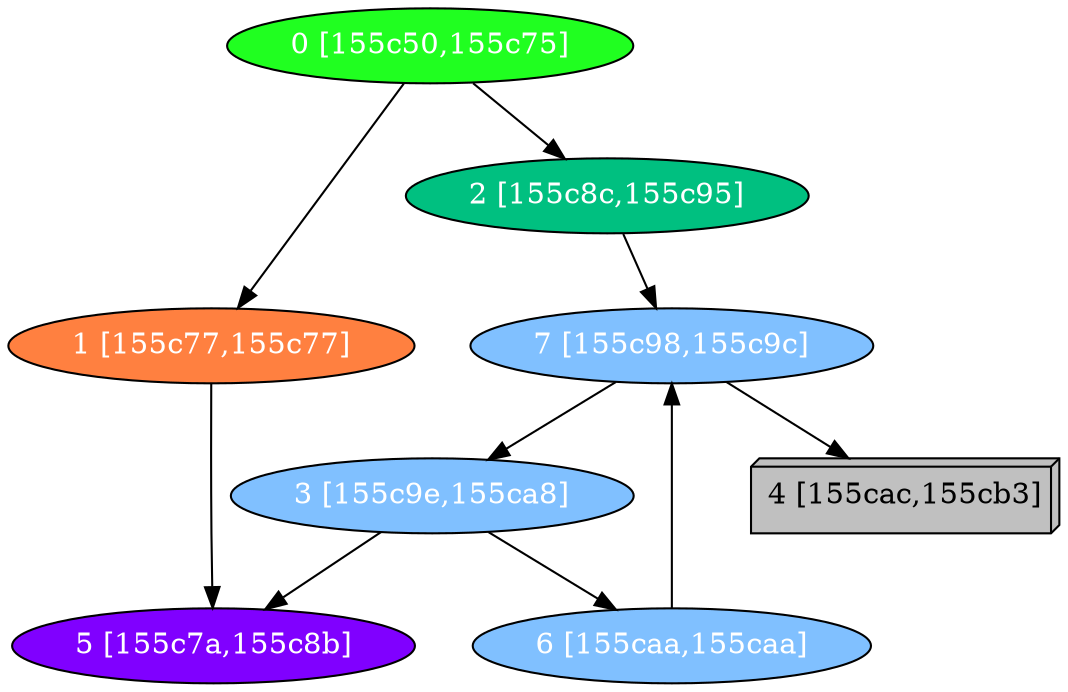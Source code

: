 diGraph libnss3{
	libnss3_0  [style=filled fillcolor="#20FF20" fontcolor="#ffffff" shape=oval label="0 [155c50,155c75]"]
	libnss3_1  [style=filled fillcolor="#FF8040" fontcolor="#ffffff" shape=oval label="1 [155c77,155c77]"]
	libnss3_2  [style=filled fillcolor="#00C080" fontcolor="#ffffff" shape=oval label="2 [155c8c,155c95]"]
	libnss3_3  [style=filled fillcolor="#80C0FF" fontcolor="#ffffff" shape=oval label="3 [155c9e,155ca8]"]
	libnss3_4  [style=filled fillcolor="#C0C0C0" fontcolor="#000000" shape=box3d label="4 [155cac,155cb3]"]
	libnss3_5  [style=filled fillcolor="#8000FF" fontcolor="#ffffff" shape=oval label="5 [155c7a,155c8b]"]
	libnss3_6  [style=filled fillcolor="#80C0FF" fontcolor="#ffffff" shape=oval label="6 [155caa,155caa]"]
	libnss3_7  [style=filled fillcolor="#80C0FF" fontcolor="#ffffff" shape=oval label="7 [155c98,155c9c]"]

	libnss3_0 -> libnss3_1
	libnss3_0 -> libnss3_2
	libnss3_1 -> libnss3_5
	libnss3_2 -> libnss3_7
	libnss3_3 -> libnss3_5
	libnss3_3 -> libnss3_6
	libnss3_6 -> libnss3_7
	libnss3_7 -> libnss3_3
	libnss3_7 -> libnss3_4
}